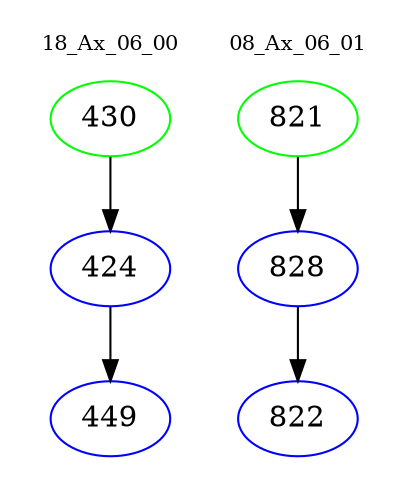 digraph{
subgraph cluster_0 {
color = white
label = "18_Ax_06_00";
fontsize=10;
T0_430 [label="430", color="green"]
T0_430 -> T0_424 [color="black"]
T0_424 [label="424", color="blue"]
T0_424 -> T0_449 [color="black"]
T0_449 [label="449", color="blue"]
}
subgraph cluster_1 {
color = white
label = "08_Ax_06_01";
fontsize=10;
T1_821 [label="821", color="green"]
T1_821 -> T1_828 [color="black"]
T1_828 [label="828", color="blue"]
T1_828 -> T1_822 [color="black"]
T1_822 [label="822", color="blue"]
}
}
